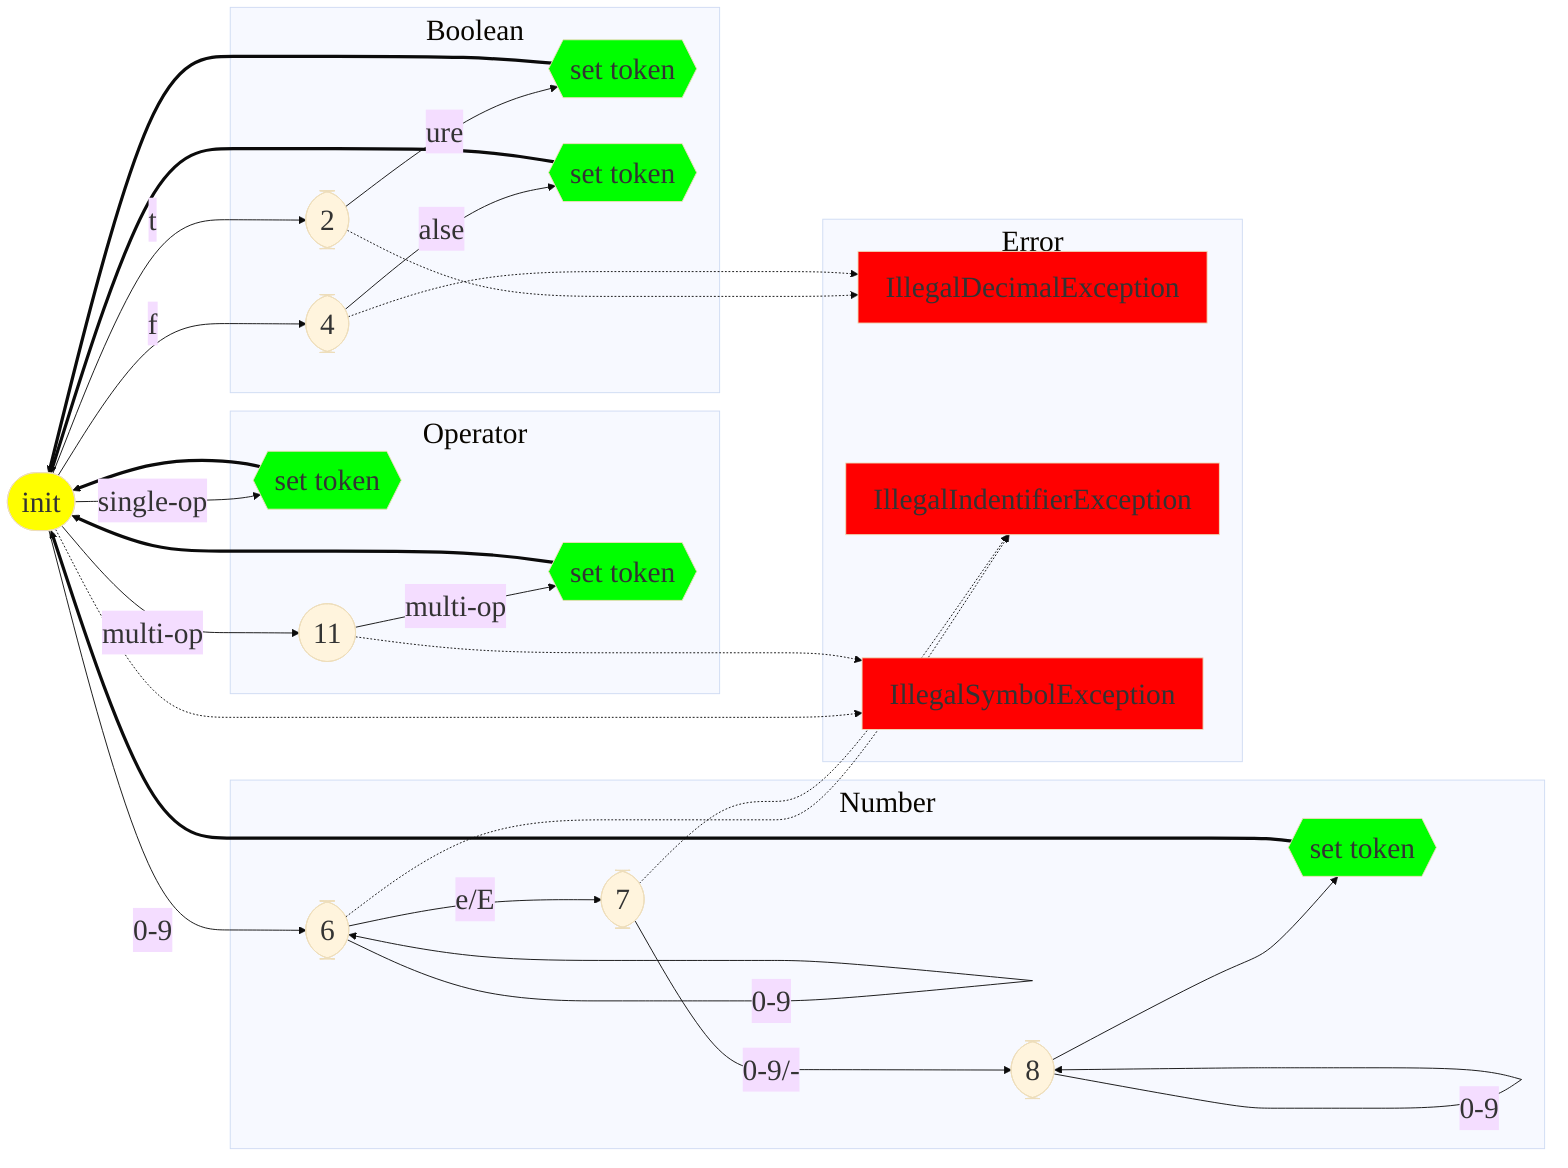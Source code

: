 %%{init: {'securityLevel': 'loose', 'theme':'base', 'themeVariables': { 'fontFamily': 'Fira Code', 'fontSize': '32px'}}}%%
graph LR
    E1[IllegalDecimalException]
    E2[IllegalIndentifierException]
    E3[IllegalSymbolException]

    S1([init])
    S2([2])
    S3{{set token}}
    S4([4])
    S5{{set token}}
    S6([6])
    S7([7])
    S8([8])
    S9{{set token}}
    S10{{set token}}
    S11([11])
    S12{{set token}}

    S1 -- t --> S2
    S2 -.-> E1
    S2 -- ure --> S3
    S3 ==> S1

    S1 -- f --> S4
    S4 -.-> E1
    S4 -- alse --> S5
    S5 ==> S1

    S1 -- 0-9 --> S6
    S6 -- 0-9 --> S6
    S6 -.-> E2
    S6 -- e/E --> S7
    S7 -- 0-9/- --> S8
    S7 -.-> E2
    S8 -- 0-9 --> S8
    S8 --> S9
    S9 ==> S1

    S1 -- single-op --> S10
    S1 -.-> E3
    S10 ==> S1

    S1 -- multi-op --> S11
    S11 -- multi-op --> S12
    S11 -.-> E3
    S12 ==> S1

    subgraph Boolean
        S2
        S3
        S4
        S5
    end
    subgraph Number
        S6
        S7
        S8
        S9
    end
    subgraph Operator
        S10
        S11
        S12
    end
    subgraph Error
        E1
        E2
        E3
    end

    classDef Error fill:#f00
    class E1,E2,E3 Error

    classDef Final fill:#0f0
    class S3,S5,S9,S10,S12 Final

    style S1 fill:#ff0